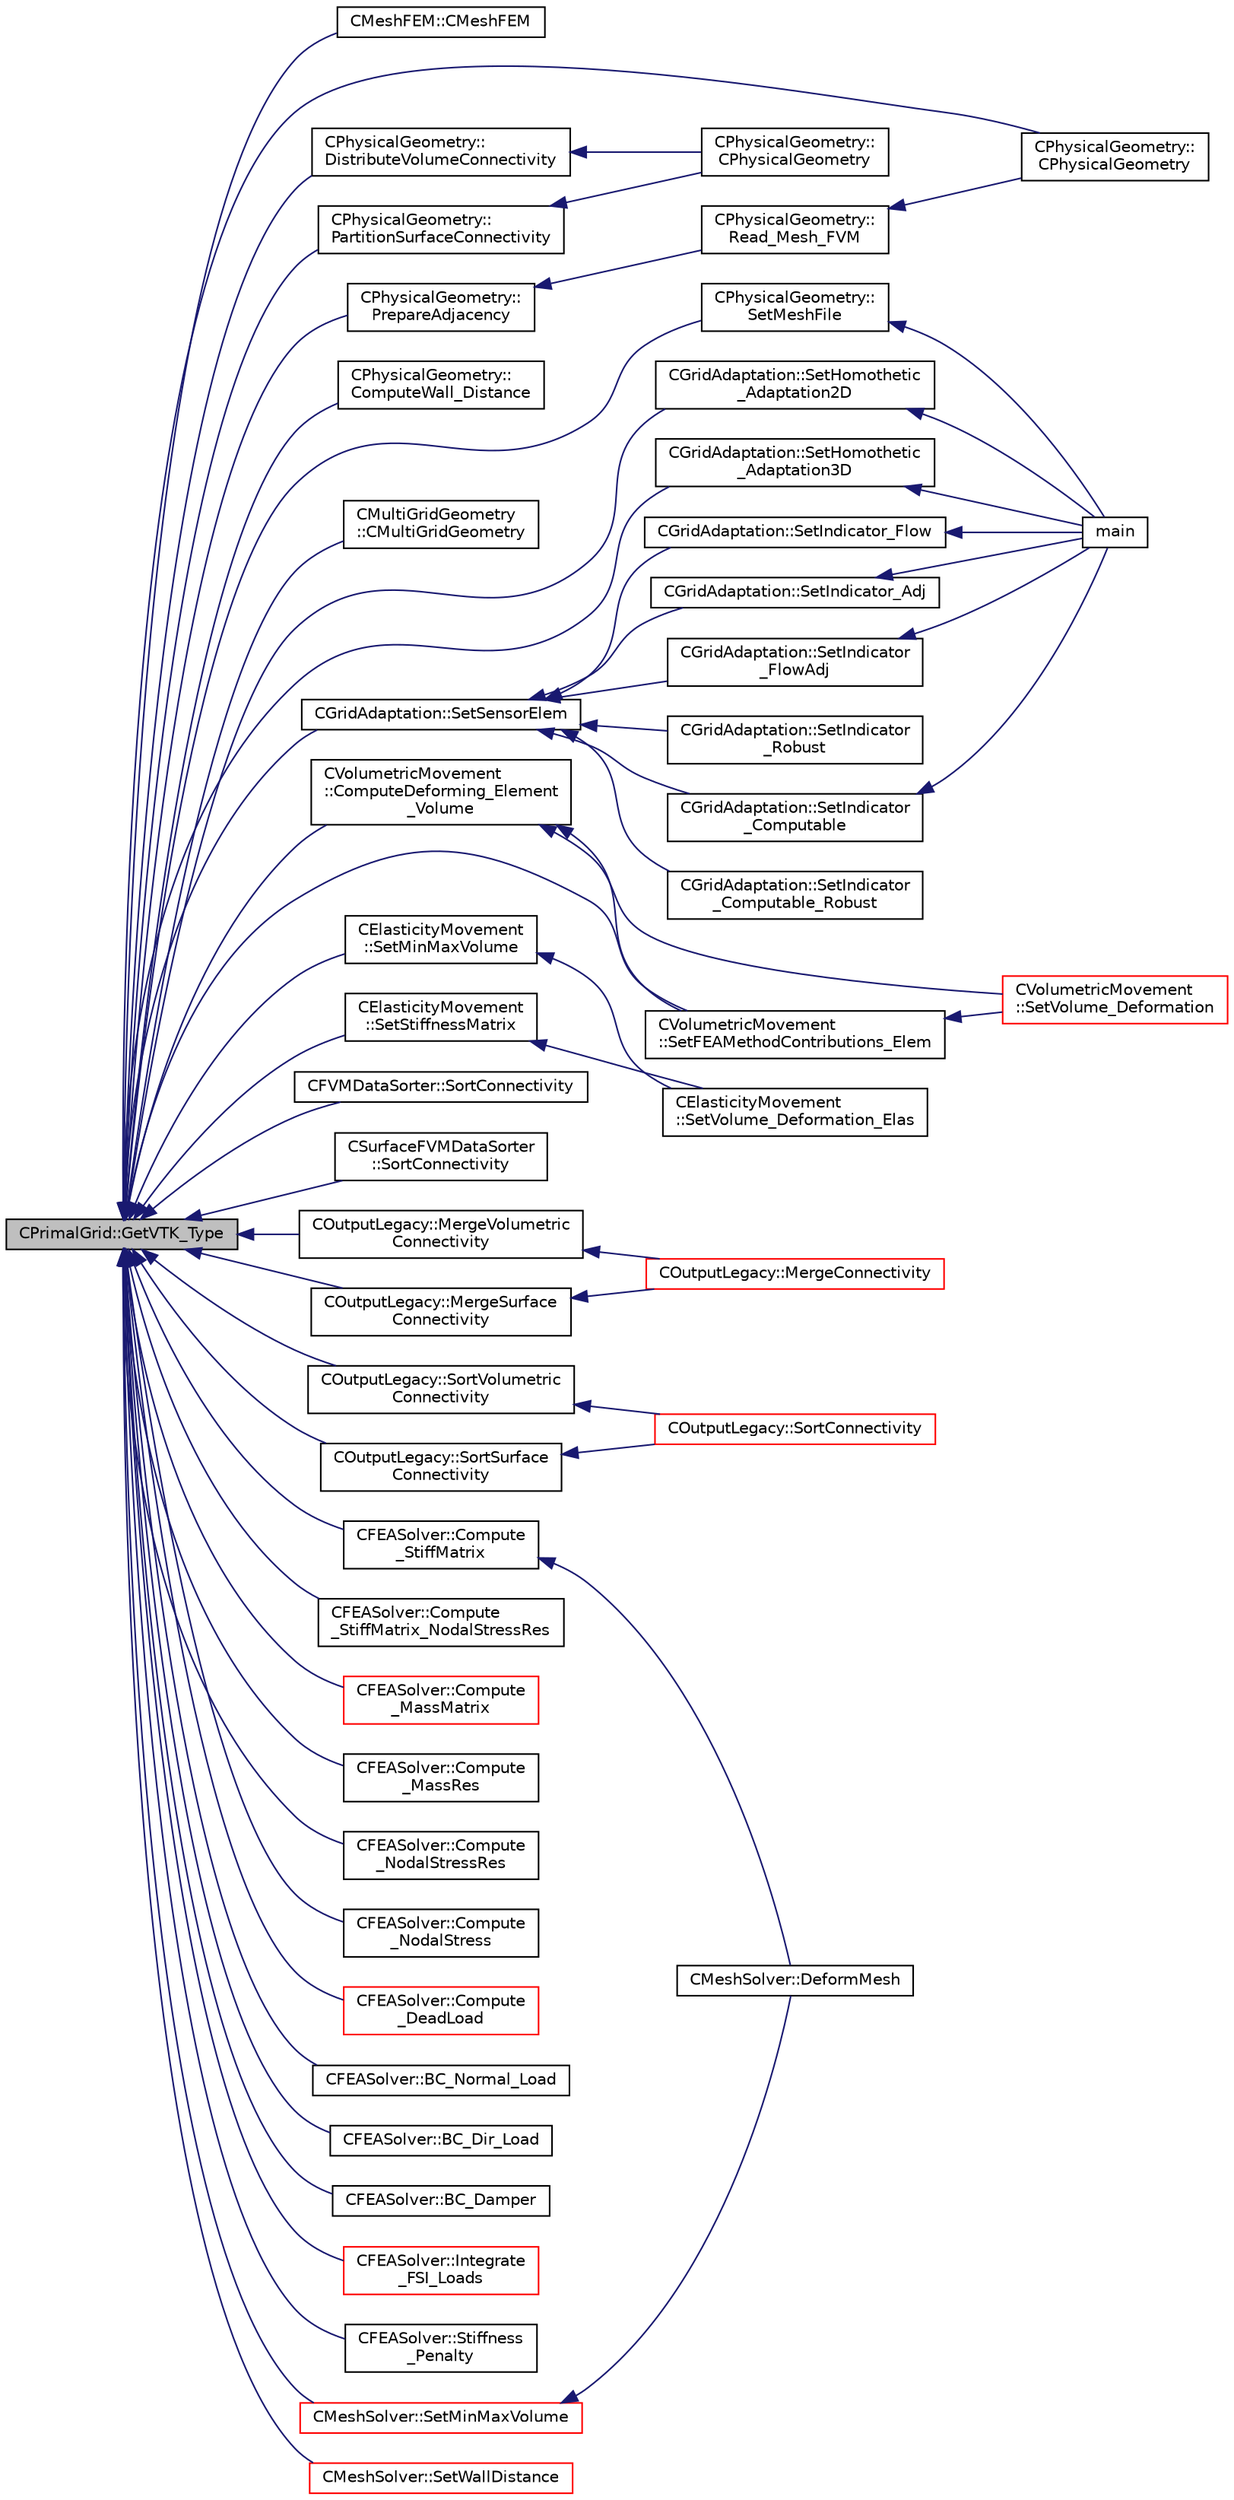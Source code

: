 digraph "CPrimalGrid::GetVTK_Type"
{
  edge [fontname="Helvetica",fontsize="10",labelfontname="Helvetica",labelfontsize="10"];
  node [fontname="Helvetica",fontsize="10",shape=record];
  rankdir="LR";
  Node428 [label="CPrimalGrid::GetVTK_Type",height=0.2,width=0.4,color="black", fillcolor="grey75", style="filled", fontcolor="black"];
  Node428 -> Node429 [dir="back",color="midnightblue",fontsize="10",style="solid",fontname="Helvetica"];
  Node429 [label="CMeshFEM::CMeshFEM",height=0.2,width=0.4,color="black", fillcolor="white", style="filled",URL="$class_c_mesh_f_e_m.html#ae74b12670fb49ad4d28836d9fc2aab8d",tooltip="Redistributes the grid over the ranks and creates the halo layer. "];
  Node428 -> Node430 [dir="back",color="midnightblue",fontsize="10",style="solid",fontname="Helvetica"];
  Node430 [label="CPhysicalGeometry::\lCPhysicalGeometry",height=0.2,width=0.4,color="black", fillcolor="white", style="filled",URL="$class_c_physical_geometry.html#a075a737b341a64de5463ddd41096692e",tooltip="Reads the geometry of the grid and adjust the boundary conditions with the configuration file..."];
  Node428 -> Node431 [dir="back",color="midnightblue",fontsize="10",style="solid",fontname="Helvetica"];
  Node431 [label="CPhysicalGeometry::\lDistributeVolumeConnectivity",height=0.2,width=0.4,color="black", fillcolor="white", style="filled",URL="$class_c_physical_geometry.html#a6bfe516633384c6a52fc2ac0a570217f",tooltip="Distribute the connectivity for a single volume element type across all ranks based on a ParMETIS col..."];
  Node431 -> Node432 [dir="back",color="midnightblue",fontsize="10",style="solid",fontname="Helvetica"];
  Node432 [label="CPhysicalGeometry::\lCPhysicalGeometry",height=0.2,width=0.4,color="black", fillcolor="white", style="filled",URL="$class_c_physical_geometry.html#addad3f466423ba9243a396763d442f9a",tooltip="Accepts a geometry container holding a linearly partitioned grid with coloring performed by ParMETIS..."];
  Node428 -> Node433 [dir="back",color="midnightblue",fontsize="10",style="solid",fontname="Helvetica"];
  Node433 [label="CPhysicalGeometry::\lPartitionSurfaceConnectivity",height=0.2,width=0.4,color="black", fillcolor="white", style="filled",URL="$class_c_physical_geometry.html#abb92b4ce2bf3bf4448180558a1dee85a",tooltip="Partition the marker connectivity held on the master rank according to a linear partitioning. "];
  Node433 -> Node432 [dir="back",color="midnightblue",fontsize="10",style="solid",fontname="Helvetica"];
  Node428 -> Node434 [dir="back",color="midnightblue",fontsize="10",style="solid",fontname="Helvetica"];
  Node434 [label="CPhysicalGeometry::\lPrepareAdjacency",height=0.2,width=0.4,color="black", fillcolor="white", style="filled",URL="$class_c_physical_geometry.html#a8593994c6c03e08c11ed62936605e036",tooltip="Prepares the grid point adjacency based on a linearly partitioned mesh object needed by ParMETIS for ..."];
  Node434 -> Node435 [dir="back",color="midnightblue",fontsize="10",style="solid",fontname="Helvetica"];
  Node435 [label="CPhysicalGeometry::\lRead_Mesh_FVM",height=0.2,width=0.4,color="black", fillcolor="white", style="filled",URL="$class_c_physical_geometry.html#ad4096218a43c6a5ec4c56576c0c30e5b",tooltip="Reads the geometry of the grid and adjust the boundary conditions with the configuration file in para..."];
  Node435 -> Node430 [dir="back",color="midnightblue",fontsize="10",style="solid",fontname="Helvetica"];
  Node428 -> Node436 [dir="back",color="midnightblue",fontsize="10",style="solid",fontname="Helvetica"];
  Node436 [label="CPhysicalGeometry::\lComputeWall_Distance",height=0.2,width=0.4,color="black", fillcolor="white", style="filled",URL="$class_c_physical_geometry.html#a608cad0ac3305882f671eb039531ca64",tooltip="Computes the distance to the nearest no-slip wall for each grid node. "];
  Node428 -> Node437 [dir="back",color="midnightblue",fontsize="10",style="solid",fontname="Helvetica"];
  Node437 [label="CPhysicalGeometry::\lSetMeshFile",height=0.2,width=0.4,color="black", fillcolor="white", style="filled",URL="$class_c_physical_geometry.html#a436fcc206331f2a456624897c1f72556",tooltip="Write the .su2 file. "];
  Node437 -> Node438 [dir="back",color="midnightblue",fontsize="10",style="solid",fontname="Helvetica"];
  Node438 [label="main",height=0.2,width=0.4,color="black", fillcolor="white", style="filled",URL="$_s_u2___m_s_h_8cpp.html#a0ddf1224851353fc92bfbff6f499fa97"];
  Node428 -> Node439 [dir="back",color="midnightblue",fontsize="10",style="solid",fontname="Helvetica"];
  Node439 [label="CMultiGridGeometry\l::CMultiGridGeometry",height=0.2,width=0.4,color="black", fillcolor="white", style="filled",URL="$class_c_multi_grid_geometry.html#aa56934c8f8531c82b306a47b4de9685f",tooltip="Constructor of the class. "];
  Node428 -> Node440 [dir="back",color="midnightblue",fontsize="10",style="solid",fontname="Helvetica"];
  Node440 [label="CGridAdaptation::SetHomothetic\l_Adaptation2D",height=0.2,width=0.4,color="black", fillcolor="white", style="filled",URL="$class_c_grid_adaptation.html#a5257243a7c3cf080344a61d7a5bd8086",tooltip="Do a complete adaptation of the computational grid using a homothetic technique (2D). "];
  Node440 -> Node438 [dir="back",color="midnightblue",fontsize="10",style="solid",fontname="Helvetica"];
  Node428 -> Node441 [dir="back",color="midnightblue",fontsize="10",style="solid",fontname="Helvetica"];
  Node441 [label="CGridAdaptation::SetHomothetic\l_Adaptation3D",height=0.2,width=0.4,color="black", fillcolor="white", style="filled",URL="$class_c_grid_adaptation.html#a9f2b95697dbf07724fae0b65e19323b7",tooltip="Do a complete adaptation of the computational grid using a homothetic technique (3D). "];
  Node441 -> Node438 [dir="back",color="midnightblue",fontsize="10",style="solid",fontname="Helvetica"];
  Node428 -> Node442 [dir="back",color="midnightblue",fontsize="10",style="solid",fontname="Helvetica"];
  Node442 [label="CGridAdaptation::SetSensorElem",height=0.2,width=0.4,color="black", fillcolor="white", style="filled",URL="$class_c_grid_adaptation.html#abe648dc71ea25acf41b46a87af9a2eff",tooltip="Read the flow solution from the restart file. "];
  Node442 -> Node443 [dir="back",color="midnightblue",fontsize="10",style="solid",fontname="Helvetica"];
  Node443 [label="CGridAdaptation::SetIndicator_Flow",height=0.2,width=0.4,color="black", fillcolor="white", style="filled",URL="$class_c_grid_adaptation.html#a3212acb4ef87d1b62e0f7bc752122be1",tooltip="Do a complete adaptation of the computational grid. "];
  Node443 -> Node438 [dir="back",color="midnightblue",fontsize="10",style="solid",fontname="Helvetica"];
  Node442 -> Node444 [dir="back",color="midnightblue",fontsize="10",style="solid",fontname="Helvetica"];
  Node444 [label="CGridAdaptation::SetIndicator_Adj",height=0.2,width=0.4,color="black", fillcolor="white", style="filled",URL="$class_c_grid_adaptation.html#ac267e271af49d371ca5b36caf55416a0",tooltip="Do a complete adaptation of the computational grid. "];
  Node444 -> Node438 [dir="back",color="midnightblue",fontsize="10",style="solid",fontname="Helvetica"];
  Node442 -> Node445 [dir="back",color="midnightblue",fontsize="10",style="solid",fontname="Helvetica"];
  Node445 [label="CGridAdaptation::SetIndicator\l_FlowAdj",height=0.2,width=0.4,color="black", fillcolor="white", style="filled",URL="$class_c_grid_adaptation.html#a8819a8390c6e8411a99959ef2b65d46b",tooltip="Do a complete adaptation of the computational grid. "];
  Node445 -> Node438 [dir="back",color="midnightblue",fontsize="10",style="solid",fontname="Helvetica"];
  Node442 -> Node446 [dir="back",color="midnightblue",fontsize="10",style="solid",fontname="Helvetica"];
  Node446 [label="CGridAdaptation::SetIndicator\l_Robust",height=0.2,width=0.4,color="black", fillcolor="white", style="filled",URL="$class_c_grid_adaptation.html#afba3648a0e8272b4e4f7374ac66e577a",tooltip="Read the flow solution from the restart file. "];
  Node442 -> Node447 [dir="back",color="midnightblue",fontsize="10",style="solid",fontname="Helvetica"];
  Node447 [label="CGridAdaptation::SetIndicator\l_Computable",height=0.2,width=0.4,color="black", fillcolor="white", style="filled",URL="$class_c_grid_adaptation.html#ae1e4e9e20c447d5407b4363715dbb401",tooltip="Read the flow solution from the restart file. "];
  Node447 -> Node438 [dir="back",color="midnightblue",fontsize="10",style="solid",fontname="Helvetica"];
  Node442 -> Node448 [dir="back",color="midnightblue",fontsize="10",style="solid",fontname="Helvetica"];
  Node448 [label="CGridAdaptation::SetIndicator\l_Computable_Robust",height=0.2,width=0.4,color="black", fillcolor="white", style="filled",URL="$class_c_grid_adaptation.html#adfc1f21d5e022c4d02aae3be6cf40645",tooltip="Read the flow solution from the restart file. "];
  Node428 -> Node449 [dir="back",color="midnightblue",fontsize="10",style="solid",fontname="Helvetica"];
  Node449 [label="CVolumetricMovement\l::ComputeDeforming_Element\l_Volume",height=0.2,width=0.4,color="black", fillcolor="white", style="filled",URL="$class_c_volumetric_movement.html#a7acdc25230eeae12974e8b4ffa054497",tooltip="Check for negative volumes (all elements) after performing grid deformation. "];
  Node449 -> Node450 [dir="back",color="midnightblue",fontsize="10",style="solid",fontname="Helvetica"];
  Node450 [label="CVolumetricMovement\l::SetVolume_Deformation",height=0.2,width=0.4,color="red", fillcolor="white", style="filled",URL="$class_c_volumetric_movement.html#a9120967db0448fb16cb3ddf14ce6b533",tooltip="Grid deformation using the spring analogy method. "];
  Node449 -> Node479 [dir="back",color="midnightblue",fontsize="10",style="solid",fontname="Helvetica"];
  Node479 [label="CVolumetricMovement\l::SetFEAMethodContributions_Elem",height=0.2,width=0.4,color="black", fillcolor="white", style="filled",URL="$class_c_volumetric_movement.html#ad26b11c08de25982c8f254d465d244bb",tooltip="Compute the stiffness matrix for grid deformation using spring analogy. "];
  Node479 -> Node450 [dir="back",color="midnightblue",fontsize="10",style="solid",fontname="Helvetica"];
  Node428 -> Node479 [dir="back",color="midnightblue",fontsize="10",style="solid",fontname="Helvetica"];
  Node428 -> Node480 [dir="back",color="midnightblue",fontsize="10",style="solid",fontname="Helvetica"];
  Node480 [label="CElasticityMovement\l::SetMinMaxVolume",height=0.2,width=0.4,color="black", fillcolor="white", style="filled",URL="$class_c_elasticity_movement.html#a9f86dfceeca25d359e374181c7388ad3",tooltip="Compute the min and max volume for the stiffness matrix for grid deformation. "];
  Node480 -> Node481 [dir="back",color="midnightblue",fontsize="10",style="solid",fontname="Helvetica"];
  Node481 [label="CElasticityMovement\l::SetVolume_Deformation_Elas",height=0.2,width=0.4,color="black", fillcolor="white", style="filled",URL="$class_c_elasticity_movement.html#a214b75ab52f6238cf321ec5834289b8e",tooltip="Grid deformation using the linear elasticity equations. "];
  Node428 -> Node482 [dir="back",color="midnightblue",fontsize="10",style="solid",fontname="Helvetica"];
  Node482 [label="CElasticityMovement\l::SetStiffnessMatrix",height=0.2,width=0.4,color="black", fillcolor="white", style="filled",URL="$class_c_elasticity_movement.html#a7d559792126521cdca7d4ceab1f55984",tooltip="Compute the min and max volume for the stiffness matrix for grid deformation. "];
  Node482 -> Node481 [dir="back",color="midnightblue",fontsize="10",style="solid",fontname="Helvetica"];
  Node428 -> Node483 [dir="back",color="midnightblue",fontsize="10",style="solid",fontname="Helvetica"];
  Node483 [label="CFVMDataSorter::SortConnectivity",height=0.2,width=0.4,color="black", fillcolor="white", style="filled",URL="$class_c_f_v_m_data_sorter.html#a0a1b263a6fddcf58bd0cff475f5db975",tooltip="Sort the connectivities (volume and surface) into data structures used for output file writing..."];
  Node428 -> Node484 [dir="back",color="midnightblue",fontsize="10",style="solid",fontname="Helvetica"];
  Node484 [label="CSurfaceFVMDataSorter\l::SortConnectivity",height=0.2,width=0.4,color="black", fillcolor="white", style="filled",URL="$class_c_surface_f_v_m_data_sorter.html#ad3324697df87ddab2cc804157b844591",tooltip="Sort the connectivities (volume and surface) into data structures used for output file writing..."];
  Node428 -> Node485 [dir="back",color="midnightblue",fontsize="10",style="solid",fontname="Helvetica"];
  Node485 [label="COutputLegacy::MergeVolumetric\lConnectivity",height=0.2,width=0.4,color="black", fillcolor="white", style="filled",URL="$class_c_output_legacy.html#a39d17bdf99d1d93c84834a4f04527c84",tooltip="Merge the connectivity for a single element type from all processors. "];
  Node485 -> Node486 [dir="back",color="midnightblue",fontsize="10",style="solid",fontname="Helvetica"];
  Node486 [label="COutputLegacy::MergeConnectivity",height=0.2,width=0.4,color="red", fillcolor="white", style="filled",URL="$class_c_output_legacy.html#a1fca7d82115b30a586f40c1d8bdc94d3",tooltip="Merge the geometry into a data structure used for output file writing. "];
  Node428 -> Node491 [dir="back",color="midnightblue",fontsize="10",style="solid",fontname="Helvetica"];
  Node491 [label="COutputLegacy::MergeSurface\lConnectivity",height=0.2,width=0.4,color="black", fillcolor="white", style="filled",URL="$class_c_output_legacy.html#a1269e5646bfd84fcc9d0154906a8c558",tooltip="Merge the connectivity for a single element type from all processors. "];
  Node491 -> Node486 [dir="back",color="midnightblue",fontsize="10",style="solid",fontname="Helvetica"];
  Node428 -> Node492 [dir="back",color="midnightblue",fontsize="10",style="solid",fontname="Helvetica"];
  Node492 [label="COutputLegacy::SortVolumetric\lConnectivity",height=0.2,width=0.4,color="black", fillcolor="white", style="filled",URL="$class_c_output_legacy.html#a6cdafc6802c64729cbf7c8ac73cfff12",tooltip="Sort the connectivity for a single volume element type into a linear partitioning across all processo..."];
  Node492 -> Node493 [dir="back",color="midnightblue",fontsize="10",style="solid",fontname="Helvetica"];
  Node493 [label="COutputLegacy::SortConnectivity",height=0.2,width=0.4,color="red", fillcolor="white", style="filled",URL="$class_c_output_legacy.html#af4fb758e9fa66d19847d369f45fa888c",tooltip="Sort the connectivities (volume and surface) into data structures used for output file writing..."];
  Node428 -> Node495 [dir="back",color="midnightblue",fontsize="10",style="solid",fontname="Helvetica"];
  Node495 [label="COutputLegacy::SortSurface\lConnectivity",height=0.2,width=0.4,color="black", fillcolor="white", style="filled",URL="$class_c_output_legacy.html#aec9ba1efa4f3a3eb8be0be04f5ca5a60",tooltip="Sort the connectivity for a single surface element type into a linear partitioning across all process..."];
  Node495 -> Node493 [dir="back",color="midnightblue",fontsize="10",style="solid",fontname="Helvetica"];
  Node428 -> Node496 [dir="back",color="midnightblue",fontsize="10",style="solid",fontname="Helvetica"];
  Node496 [label="CFEASolver::Compute\l_StiffMatrix",height=0.2,width=0.4,color="black", fillcolor="white", style="filled",URL="$class_c_f_e_a_solver.html#aaf81bf54a4492da76839dcede19b4f6e",tooltip="Compute the stiffness matrix of the problem. "];
  Node496 -> Node497 [dir="back",color="midnightblue",fontsize="10",style="solid",fontname="Helvetica"];
  Node497 [label="CMeshSolver::DeformMesh",height=0.2,width=0.4,color="black", fillcolor="white", style="filled",URL="$class_c_mesh_solver.html#a9f95488da182ba844e5ea3cd0d613399",tooltip="Grid deformation using the linear elasticity equations. "];
  Node428 -> Node498 [dir="back",color="midnightblue",fontsize="10",style="solid",fontname="Helvetica"];
  Node498 [label="CFEASolver::Compute\l_StiffMatrix_NodalStressRes",height=0.2,width=0.4,color="black", fillcolor="white", style="filled",URL="$class_c_f_e_a_solver.html#acc7c3af8140cd1137b5a0aab2dfcc80c",tooltip="Compute the stiffness matrix of the problem and the nodal stress terms at the same time (more efficie..."];
  Node428 -> Node499 [dir="back",color="midnightblue",fontsize="10",style="solid",fontname="Helvetica"];
  Node499 [label="CFEASolver::Compute\l_MassMatrix",height=0.2,width=0.4,color="red", fillcolor="white", style="filled",URL="$class_c_f_e_a_solver.html#a91890f6e74d393cc1855e908082ab6fc",tooltip="Compute the mass matrix of the problem. "];
  Node428 -> Node501 [dir="back",color="midnightblue",fontsize="10",style="solid",fontname="Helvetica"];
  Node501 [label="CFEASolver::Compute\l_MassRes",height=0.2,width=0.4,color="black", fillcolor="white", style="filled",URL="$class_c_f_e_a_solver.html#aab606fe0f20d94863b1cb1004b7a0bf8",tooltip="Compute the mass residual of the problem. "];
  Node428 -> Node502 [dir="back",color="midnightblue",fontsize="10",style="solid",fontname="Helvetica"];
  Node502 [label="CFEASolver::Compute\l_NodalStressRes",height=0.2,width=0.4,color="black", fillcolor="white", style="filled",URL="$class_c_f_e_a_solver.html#a010359fb7dd73f095bbb2174da3a8978",tooltip="Compute the nodal stress terms and add them to the residual. "];
  Node428 -> Node503 [dir="back",color="midnightblue",fontsize="10",style="solid",fontname="Helvetica"];
  Node503 [label="CFEASolver::Compute\l_NodalStress",height=0.2,width=0.4,color="black", fillcolor="white", style="filled",URL="$class_c_f_e_a_solver.html#a62ca6eda046cfa13437ce136aa27dfee",tooltip="Compute the stress at the nodes for output purposes. "];
  Node428 -> Node504 [dir="back",color="midnightblue",fontsize="10",style="solid",fontname="Helvetica"];
  Node504 [label="CFEASolver::Compute\l_DeadLoad",height=0.2,width=0.4,color="red", fillcolor="white", style="filled",URL="$class_c_f_e_a_solver.html#aa986b9f606a3f2b327af7d273c1bc6f3",tooltip="Compute the dead loads. "];
  Node428 -> Node505 [dir="back",color="midnightblue",fontsize="10",style="solid",fontname="Helvetica"];
  Node505 [label="CFEASolver::BC_Normal_Load",height=0.2,width=0.4,color="black", fillcolor="white", style="filled",URL="$class_c_f_e_a_solver.html#a6abeef6edeba15200a17fea8416112d9",tooltip="Impose a load boundary condition normal to the boundary. "];
  Node428 -> Node506 [dir="back",color="midnightblue",fontsize="10",style="solid",fontname="Helvetica"];
  Node506 [label="CFEASolver::BC_Dir_Load",height=0.2,width=0.4,color="black", fillcolor="white", style="filled",URL="$class_c_f_e_a_solver.html#ad9960f4e57e45967479d50e45c28c44c",tooltip="Impose a load boundary condition in cartesian coordinates. "];
  Node428 -> Node507 [dir="back",color="midnightblue",fontsize="10",style="solid",fontname="Helvetica"];
  Node507 [label="CFEASolver::BC_Damper",height=0.2,width=0.4,color="black", fillcolor="white", style="filled",URL="$class_c_f_e_a_solver.html#a867a6825c3923a9d1a6ab782ee2daad8",tooltip="Impose a damping load. "];
  Node428 -> Node508 [dir="back",color="midnightblue",fontsize="10",style="solid",fontname="Helvetica"];
  Node508 [label="CFEASolver::Integrate\l_FSI_Loads",height=0.2,width=0.4,color="red", fillcolor="white", style="filled",URL="$class_c_f_e_a_solver.html#a2f34a180e2966511f8f0dea5ca3a2bdc",tooltip="Required step for non conservative interpolation schemes where stresses are transferred instead of fo..."];
  Node428 -> Node509 [dir="back",color="midnightblue",fontsize="10",style="solid",fontname="Helvetica"];
  Node509 [label="CFEASolver::Stiffness\l_Penalty",height=0.2,width=0.4,color="black", fillcolor="white", style="filled",URL="$class_c_f_e_a_solver.html#a851693872b6b7849d52854fe9734ad85",tooltip="Compute the penalty due to the stiffness increase. "];
  Node428 -> Node510 [dir="back",color="midnightblue",fontsize="10",style="solid",fontname="Helvetica"];
  Node510 [label="CMeshSolver::SetMinMaxVolume",height=0.2,width=0.4,color="red", fillcolor="white", style="filled",URL="$class_c_mesh_solver.html#adf042699d3abf46135568ef991b7dd44",tooltip="Compute the min and max volume of the elements in the domain. "];
  Node510 -> Node497 [dir="back",color="midnightblue",fontsize="10",style="solid",fontname="Helvetica"];
  Node428 -> Node512 [dir="back",color="midnightblue",fontsize="10",style="solid",fontname="Helvetica"];
  Node512 [label="CMeshSolver::SetWallDistance",height=0.2,width=0.4,color="red", fillcolor="white", style="filled",URL="$class_c_mesh_solver.html#a36e40967d3d79bd46eb90d85aefc3364",tooltip="Compute the min and max volume of the elements in the domain. "];
}
